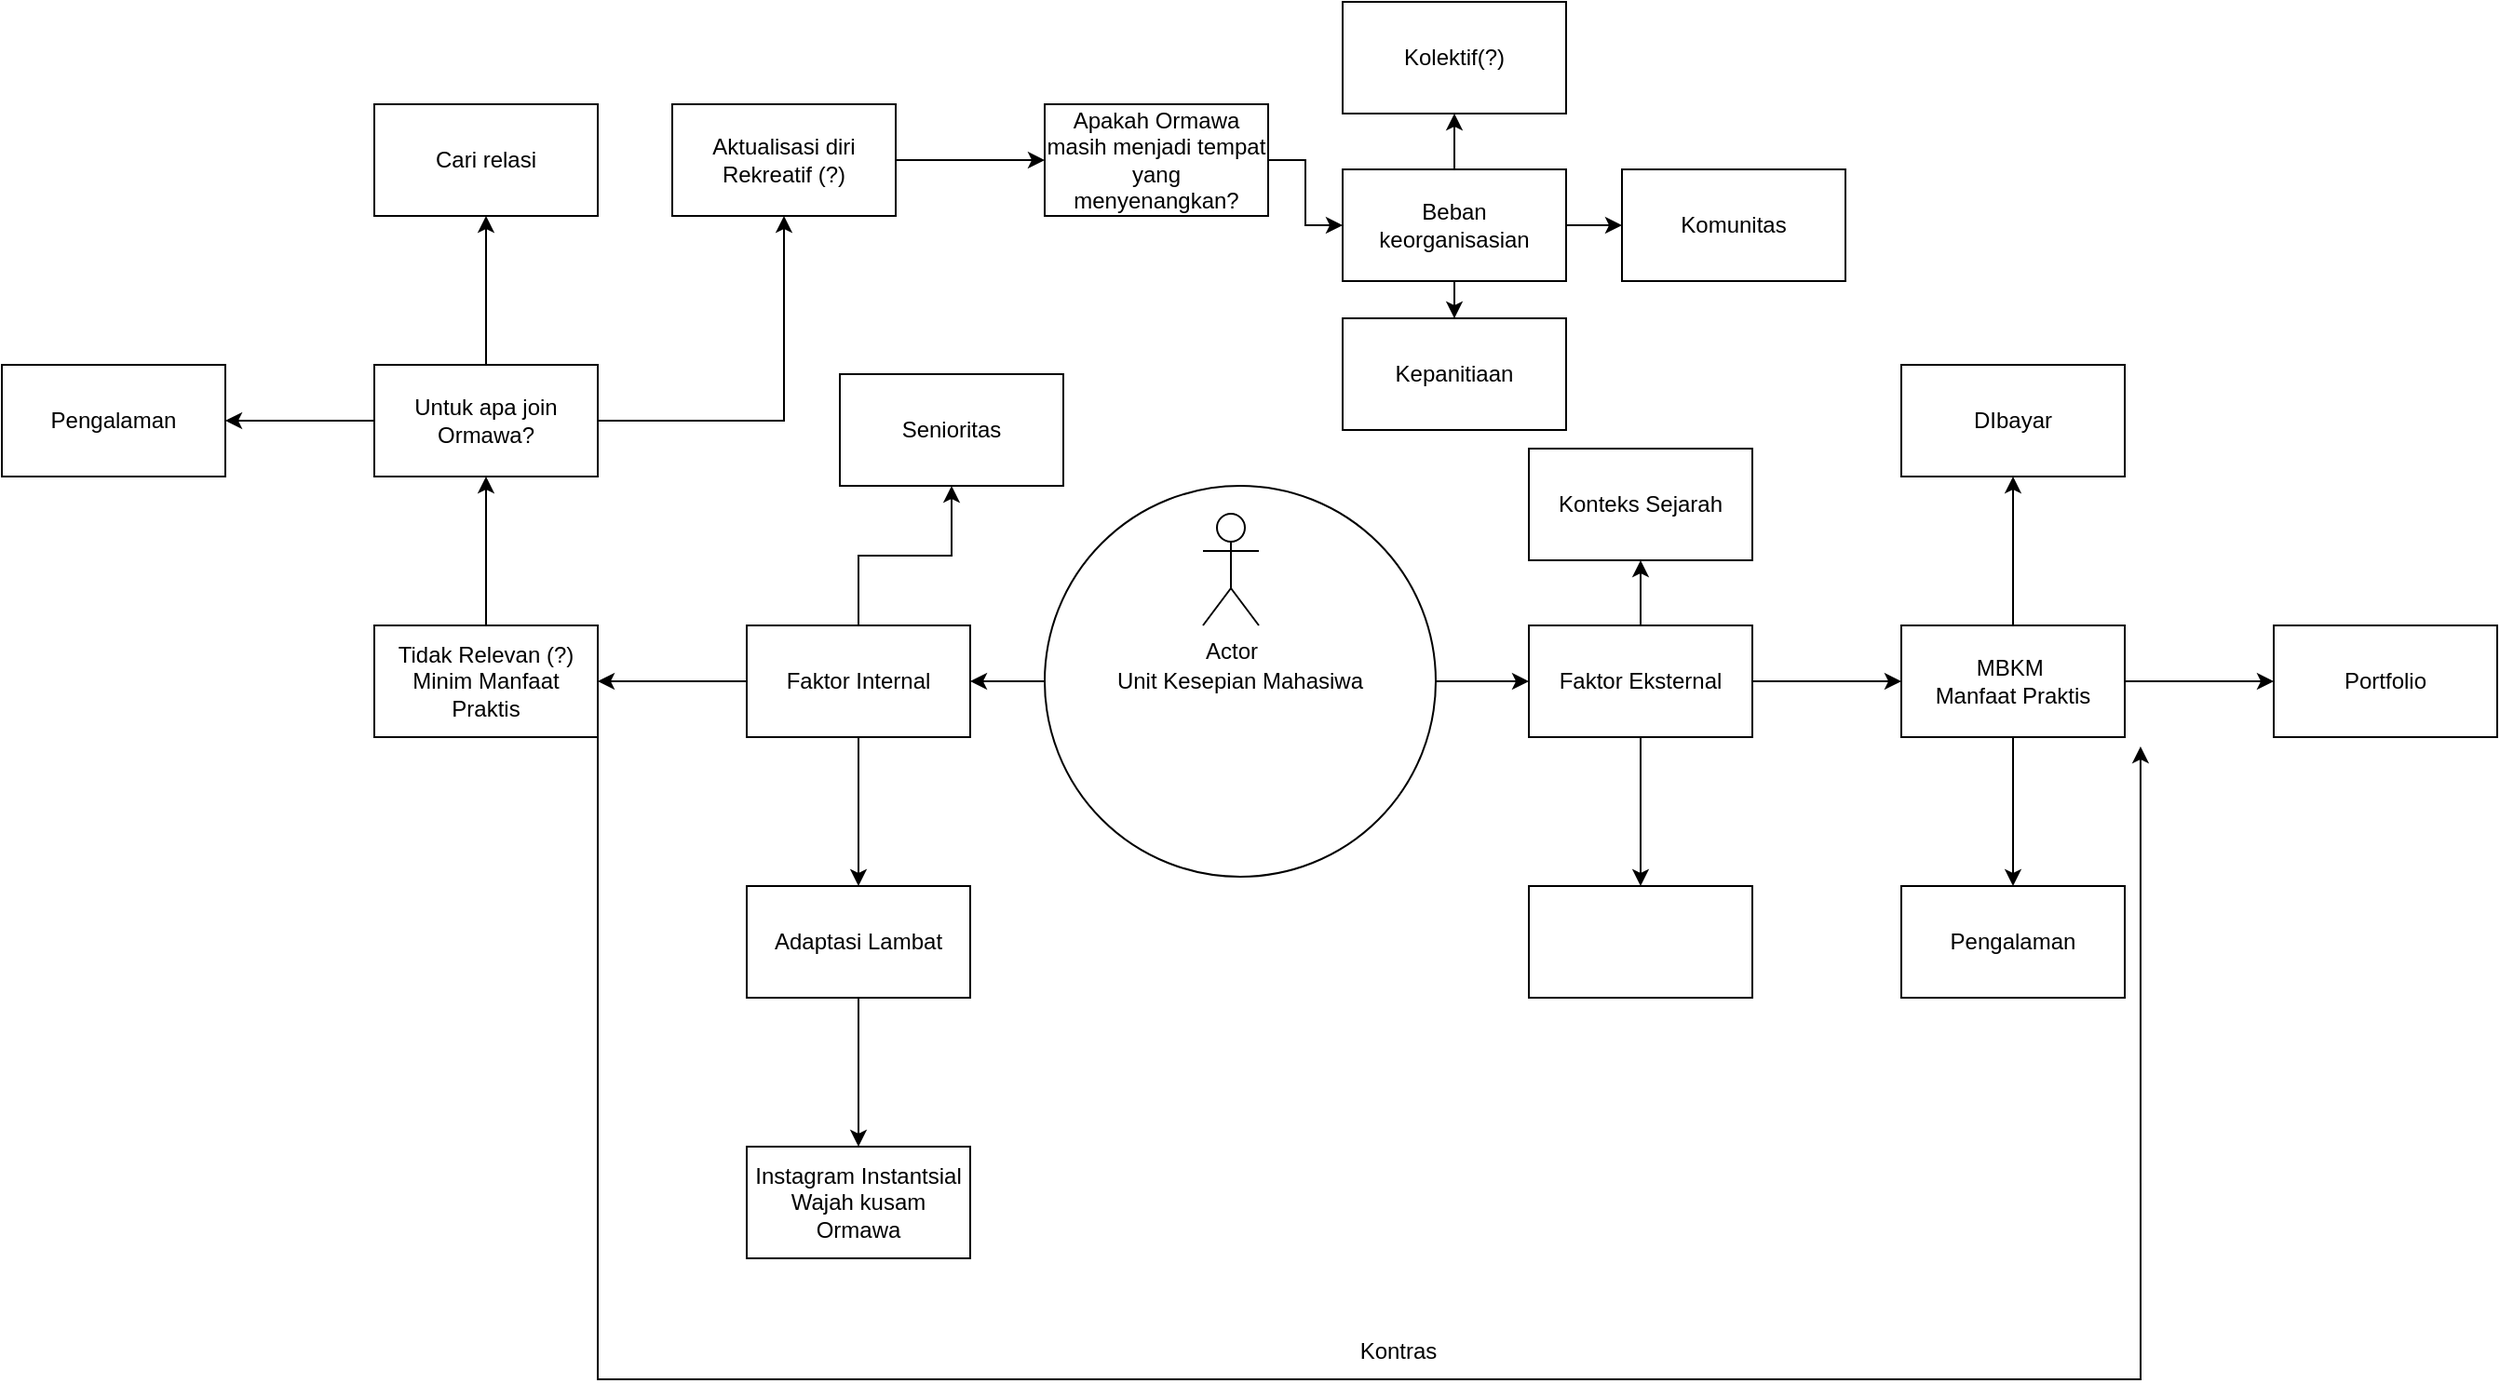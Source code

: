<mxfile version="21.5.2" type="github">
  <diagram id="R2lEEEUBdFMjLlhIrx00" name="Page-1">
    <mxGraphModel dx="2015" dy="1824" grid="1" gridSize="10" guides="1" tooltips="1" connect="1" arrows="1" fold="1" page="1" pageScale="1" pageWidth="850" pageHeight="1100" math="0" shadow="0" extFonts="Permanent Marker^https://fonts.googleapis.com/css?family=Permanent+Marker">
      <root>
        <mxCell id="0" />
        <mxCell id="1" parent="0" />
        <mxCell id="OqAS81i2hFeotl8gmA47-10" value="" style="edgeStyle=orthogonalEdgeStyle;rounded=0;orthogonalLoop=1;jettySize=auto;html=1;" edge="1" parent="1" source="OqAS81i2hFeotl8gmA47-8" target="OqAS81i2hFeotl8gmA47-9">
          <mxGeometry relative="1" as="geometry" />
        </mxCell>
        <mxCell id="OqAS81i2hFeotl8gmA47-12" value="" style="edgeStyle=orthogonalEdgeStyle;rounded=0;orthogonalLoop=1;jettySize=auto;html=1;" edge="1" parent="1" source="OqAS81i2hFeotl8gmA47-8" target="OqAS81i2hFeotl8gmA47-11">
          <mxGeometry relative="1" as="geometry" />
        </mxCell>
        <mxCell id="OqAS81i2hFeotl8gmA47-8" value="Unit Kesepian Mahasiwa" style="ellipse;whiteSpace=wrap;html=1;aspect=fixed;" vertex="1" parent="1">
          <mxGeometry x="310" y="230" width="210" height="210" as="geometry" />
        </mxCell>
        <mxCell id="OqAS81i2hFeotl8gmA47-22" value="" style="edgeStyle=orthogonalEdgeStyle;rounded=0;orthogonalLoop=1;jettySize=auto;html=1;" edge="1" parent="1" source="OqAS81i2hFeotl8gmA47-9" target="OqAS81i2hFeotl8gmA47-21">
          <mxGeometry relative="1" as="geometry" />
        </mxCell>
        <mxCell id="OqAS81i2hFeotl8gmA47-24" value="" style="edgeStyle=orthogonalEdgeStyle;rounded=0;orthogonalLoop=1;jettySize=auto;html=1;" edge="1" parent="1" source="OqAS81i2hFeotl8gmA47-9" target="OqAS81i2hFeotl8gmA47-23">
          <mxGeometry relative="1" as="geometry" />
        </mxCell>
        <mxCell id="OqAS81i2hFeotl8gmA47-26" value="" style="edgeStyle=orthogonalEdgeStyle;rounded=0;orthogonalLoop=1;jettySize=auto;html=1;" edge="1" parent="1" source="OqAS81i2hFeotl8gmA47-9" target="OqAS81i2hFeotl8gmA47-25">
          <mxGeometry relative="1" as="geometry" />
        </mxCell>
        <mxCell id="OqAS81i2hFeotl8gmA47-9" value="Faktor Internal" style="whiteSpace=wrap;html=1;" vertex="1" parent="1">
          <mxGeometry x="150" y="305" width="120" height="60" as="geometry" />
        </mxCell>
        <mxCell id="OqAS81i2hFeotl8gmA47-16" value="" style="edgeStyle=orthogonalEdgeStyle;rounded=0;orthogonalLoop=1;jettySize=auto;html=1;" edge="1" parent="1" source="OqAS81i2hFeotl8gmA47-11" target="OqAS81i2hFeotl8gmA47-15">
          <mxGeometry relative="1" as="geometry" />
        </mxCell>
        <mxCell id="OqAS81i2hFeotl8gmA47-18" value="" style="edgeStyle=orthogonalEdgeStyle;rounded=0;orthogonalLoop=1;jettySize=auto;html=1;" edge="1" parent="1" source="OqAS81i2hFeotl8gmA47-11" target="OqAS81i2hFeotl8gmA47-17">
          <mxGeometry relative="1" as="geometry" />
        </mxCell>
        <mxCell id="OqAS81i2hFeotl8gmA47-20" value="" style="edgeStyle=orthogonalEdgeStyle;rounded=0;orthogonalLoop=1;jettySize=auto;html=1;" edge="1" parent="1" source="OqAS81i2hFeotl8gmA47-11" target="OqAS81i2hFeotl8gmA47-19">
          <mxGeometry relative="1" as="geometry" />
        </mxCell>
        <mxCell id="OqAS81i2hFeotl8gmA47-11" value="Faktor Eksternal" style="whiteSpace=wrap;html=1;" vertex="1" parent="1">
          <mxGeometry x="570" y="305" width="120" height="60" as="geometry" />
        </mxCell>
        <mxCell id="OqAS81i2hFeotl8gmA47-15" value="Konteks Sejarah" style="whiteSpace=wrap;html=1;" vertex="1" parent="1">
          <mxGeometry x="570" y="210" width="120" height="60" as="geometry" />
        </mxCell>
        <mxCell id="OqAS81i2hFeotl8gmA47-28" value="" style="edgeStyle=orthogonalEdgeStyle;rounded=0;orthogonalLoop=1;jettySize=auto;html=1;" edge="1" parent="1" source="OqAS81i2hFeotl8gmA47-17" target="OqAS81i2hFeotl8gmA47-27">
          <mxGeometry relative="1" as="geometry" />
        </mxCell>
        <mxCell id="OqAS81i2hFeotl8gmA47-30" value="" style="edgeStyle=orthogonalEdgeStyle;rounded=0;orthogonalLoop=1;jettySize=auto;html=1;" edge="1" parent="1" source="OqAS81i2hFeotl8gmA47-17" target="OqAS81i2hFeotl8gmA47-29">
          <mxGeometry relative="1" as="geometry" />
        </mxCell>
        <mxCell id="OqAS81i2hFeotl8gmA47-32" value="" style="edgeStyle=orthogonalEdgeStyle;rounded=0;orthogonalLoop=1;jettySize=auto;html=1;" edge="1" parent="1" source="OqAS81i2hFeotl8gmA47-17" target="OqAS81i2hFeotl8gmA47-31">
          <mxGeometry relative="1" as="geometry" />
        </mxCell>
        <mxCell id="OqAS81i2hFeotl8gmA47-17" value="MBKM&amp;nbsp;&lt;br&gt;Manfaat Praktis" style="whiteSpace=wrap;html=1;" vertex="1" parent="1">
          <mxGeometry x="770" y="305" width="120" height="60" as="geometry" />
        </mxCell>
        <mxCell id="OqAS81i2hFeotl8gmA47-19" value="" style="whiteSpace=wrap;html=1;" vertex="1" parent="1">
          <mxGeometry x="570" y="445" width="120" height="60" as="geometry" />
        </mxCell>
        <mxCell id="OqAS81i2hFeotl8gmA47-21" value="Senioritas" style="whiteSpace=wrap;html=1;" vertex="1" parent="1">
          <mxGeometry x="200" y="170" width="120" height="60" as="geometry" />
        </mxCell>
        <mxCell id="OqAS81i2hFeotl8gmA47-54" value="" style="edgeStyle=orthogonalEdgeStyle;rounded=0;orthogonalLoop=1;jettySize=auto;html=1;" edge="1" parent="1" source="OqAS81i2hFeotl8gmA47-23" target="OqAS81i2hFeotl8gmA47-53">
          <mxGeometry relative="1" as="geometry" />
        </mxCell>
        <mxCell id="OqAS81i2hFeotl8gmA47-23" value="Adaptasi Lambat" style="whiteSpace=wrap;html=1;" vertex="1" parent="1">
          <mxGeometry x="150" y="445" width="120" height="60" as="geometry" />
        </mxCell>
        <mxCell id="OqAS81i2hFeotl8gmA47-34" value="" style="edgeStyle=orthogonalEdgeStyle;rounded=0;orthogonalLoop=1;jettySize=auto;html=1;" edge="1" parent="1" source="OqAS81i2hFeotl8gmA47-25" target="OqAS81i2hFeotl8gmA47-33">
          <mxGeometry relative="1" as="geometry" />
        </mxCell>
        <mxCell id="OqAS81i2hFeotl8gmA47-57" style="edgeStyle=orthogonalEdgeStyle;rounded=0;orthogonalLoop=1;jettySize=auto;html=1;exitX=1;exitY=1;exitDx=0;exitDy=0;" edge="1" parent="1" source="OqAS81i2hFeotl8gmA47-25">
          <mxGeometry relative="1" as="geometry">
            <mxPoint x="898.471" y="370" as="targetPoint" />
            <Array as="points">
              <mxPoint x="70" y="710" />
              <mxPoint x="899" y="710" />
            </Array>
          </mxGeometry>
        </mxCell>
        <mxCell id="OqAS81i2hFeotl8gmA47-25" value="Tidak Relevan (?)&lt;br&gt;Minim Manfaat Praktis" style="whiteSpace=wrap;html=1;" vertex="1" parent="1">
          <mxGeometry x="-50" y="305" width="120" height="60" as="geometry" />
        </mxCell>
        <mxCell id="OqAS81i2hFeotl8gmA47-27" value="DIbayar" style="whiteSpace=wrap;html=1;" vertex="1" parent="1">
          <mxGeometry x="770" y="165" width="120" height="60" as="geometry" />
        </mxCell>
        <mxCell id="OqAS81i2hFeotl8gmA47-29" value="Portfolio" style="whiteSpace=wrap;html=1;" vertex="1" parent="1">
          <mxGeometry x="970" y="305" width="120" height="60" as="geometry" />
        </mxCell>
        <mxCell id="OqAS81i2hFeotl8gmA47-31" value="Pengalaman" style="whiteSpace=wrap;html=1;" vertex="1" parent="1">
          <mxGeometry x="770" y="445" width="120" height="60" as="geometry" />
        </mxCell>
        <mxCell id="OqAS81i2hFeotl8gmA47-36" value="" style="edgeStyle=orthogonalEdgeStyle;rounded=0;orthogonalLoop=1;jettySize=auto;html=1;" edge="1" parent="1" source="OqAS81i2hFeotl8gmA47-33" target="OqAS81i2hFeotl8gmA47-35">
          <mxGeometry relative="1" as="geometry" />
        </mxCell>
        <mxCell id="OqAS81i2hFeotl8gmA47-38" value="" style="edgeStyle=orthogonalEdgeStyle;rounded=0;orthogonalLoop=1;jettySize=auto;html=1;" edge="1" parent="1" source="OqAS81i2hFeotl8gmA47-33" target="OqAS81i2hFeotl8gmA47-37">
          <mxGeometry relative="1" as="geometry" />
        </mxCell>
        <mxCell id="OqAS81i2hFeotl8gmA47-41" value="" style="edgeStyle=orthogonalEdgeStyle;rounded=0;orthogonalLoop=1;jettySize=auto;html=1;" edge="1" parent="1" source="OqAS81i2hFeotl8gmA47-33" target="OqAS81i2hFeotl8gmA47-40">
          <mxGeometry relative="1" as="geometry" />
        </mxCell>
        <mxCell id="OqAS81i2hFeotl8gmA47-33" value="Untuk apa join Ormawa?" style="whiteSpace=wrap;html=1;" vertex="1" parent="1">
          <mxGeometry x="-50" y="165" width="120" height="60" as="geometry" />
        </mxCell>
        <mxCell id="OqAS81i2hFeotl8gmA47-35" value="Cari relasi" style="whiteSpace=wrap;html=1;" vertex="1" parent="1">
          <mxGeometry x="-50" y="25" width="120" height="60" as="geometry" />
        </mxCell>
        <mxCell id="OqAS81i2hFeotl8gmA47-37" value="Pengalaman" style="whiteSpace=wrap;html=1;" vertex="1" parent="1">
          <mxGeometry x="-250" y="165" width="120" height="60" as="geometry" />
        </mxCell>
        <mxCell id="OqAS81i2hFeotl8gmA47-43" value="" style="edgeStyle=orthogonalEdgeStyle;rounded=0;orthogonalLoop=1;jettySize=auto;html=1;" edge="1" parent="1" source="OqAS81i2hFeotl8gmA47-40" target="OqAS81i2hFeotl8gmA47-42">
          <mxGeometry relative="1" as="geometry" />
        </mxCell>
        <mxCell id="OqAS81i2hFeotl8gmA47-40" value="Aktualisasi diri&lt;br&gt;Rekreatif (?)" style="whiteSpace=wrap;html=1;" vertex="1" parent="1">
          <mxGeometry x="110" y="25" width="120" height="60" as="geometry" />
        </mxCell>
        <mxCell id="OqAS81i2hFeotl8gmA47-45" value="" style="edgeStyle=orthogonalEdgeStyle;rounded=0;orthogonalLoop=1;jettySize=auto;html=1;" edge="1" parent="1" source="OqAS81i2hFeotl8gmA47-42" target="OqAS81i2hFeotl8gmA47-44">
          <mxGeometry relative="1" as="geometry" />
        </mxCell>
        <mxCell id="OqAS81i2hFeotl8gmA47-42" value="Apakah Ormawa masih menjadi tempat yang menyenangkan?" style="whiteSpace=wrap;html=1;" vertex="1" parent="1">
          <mxGeometry x="310" y="25" width="120" height="60" as="geometry" />
        </mxCell>
        <mxCell id="OqAS81i2hFeotl8gmA47-48" value="" style="edgeStyle=orthogonalEdgeStyle;rounded=0;orthogonalLoop=1;jettySize=auto;html=1;" edge="1" parent="1" source="OqAS81i2hFeotl8gmA47-44" target="OqAS81i2hFeotl8gmA47-47">
          <mxGeometry relative="1" as="geometry" />
        </mxCell>
        <mxCell id="OqAS81i2hFeotl8gmA47-50" value="" style="edgeStyle=orthogonalEdgeStyle;rounded=0;orthogonalLoop=1;jettySize=auto;html=1;" edge="1" parent="1" source="OqAS81i2hFeotl8gmA47-44" target="OqAS81i2hFeotl8gmA47-49">
          <mxGeometry relative="1" as="geometry" />
        </mxCell>
        <mxCell id="OqAS81i2hFeotl8gmA47-52" value="" style="edgeStyle=orthogonalEdgeStyle;rounded=0;orthogonalLoop=1;jettySize=auto;html=1;" edge="1" parent="1" source="OqAS81i2hFeotl8gmA47-44" target="OqAS81i2hFeotl8gmA47-51">
          <mxGeometry relative="1" as="geometry" />
        </mxCell>
        <mxCell id="OqAS81i2hFeotl8gmA47-44" value="Beban keorganisasian" style="whiteSpace=wrap;html=1;" vertex="1" parent="1">
          <mxGeometry x="470" y="60" width="120" height="60" as="geometry" />
        </mxCell>
        <mxCell id="OqAS81i2hFeotl8gmA47-47" value="Kepanitiaan" style="whiteSpace=wrap;html=1;" vertex="1" parent="1">
          <mxGeometry x="470" y="140" width="120" height="60" as="geometry" />
        </mxCell>
        <mxCell id="OqAS81i2hFeotl8gmA47-49" value="Komunitas" style="whiteSpace=wrap;html=1;" vertex="1" parent="1">
          <mxGeometry x="620" y="60" width="120" height="60" as="geometry" />
        </mxCell>
        <mxCell id="OqAS81i2hFeotl8gmA47-51" value="Kolektif(?)" style="whiteSpace=wrap;html=1;" vertex="1" parent="1">
          <mxGeometry x="470" y="-30" width="120" height="60" as="geometry" />
        </mxCell>
        <mxCell id="OqAS81i2hFeotl8gmA47-53" value="Instagram Instantsial&lt;br&gt;Wajah kusam Ormawa" style="whiteSpace=wrap;html=1;" vertex="1" parent="1">
          <mxGeometry x="150" y="585" width="120" height="60" as="geometry" />
        </mxCell>
        <mxCell id="OqAS81i2hFeotl8gmA47-55" value="Actor" style="shape=umlActor;verticalLabelPosition=bottom;verticalAlign=top;html=1;outlineConnect=0;" vertex="1" parent="1">
          <mxGeometry x="395" y="245" width="30" height="60" as="geometry" />
        </mxCell>
        <mxCell id="OqAS81i2hFeotl8gmA47-58" value="Kontras" style="text;html=1;strokeColor=none;fillColor=none;align=center;verticalAlign=middle;whiteSpace=wrap;rounded=0;" vertex="1" parent="1">
          <mxGeometry x="470" y="680" width="60" height="30" as="geometry" />
        </mxCell>
      </root>
    </mxGraphModel>
  </diagram>
</mxfile>
